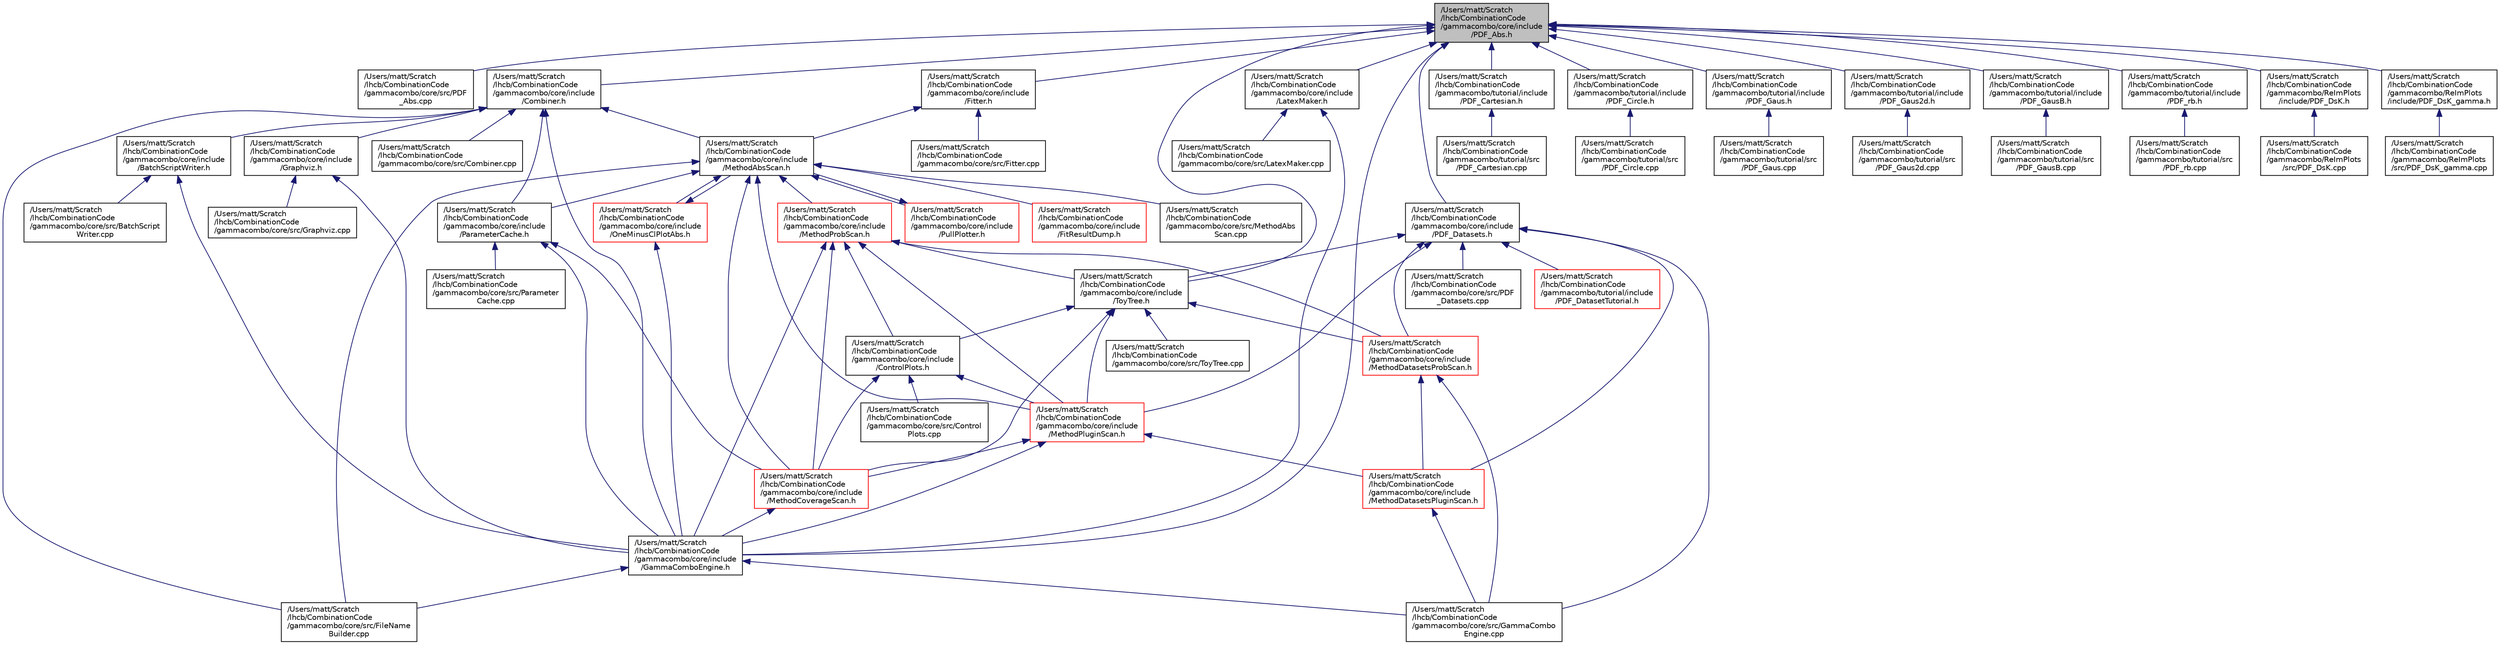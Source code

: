 digraph "/Users/matt/Scratch/lhcb/CombinationCode/gammacombo/core/include/PDF_Abs.h"
{
  edge [fontname="Helvetica",fontsize="10",labelfontname="Helvetica",labelfontsize="10"];
  node [fontname="Helvetica",fontsize="10",shape=record];
  Node58 [label="/Users/matt/Scratch\l/lhcb/CombinationCode\l/gammacombo/core/include\l/PDF_Abs.h",height=0.2,width=0.4,color="black", fillcolor="grey75", style="filled", fontcolor="black"];
  Node58 -> Node59 [dir="back",color="midnightblue",fontsize="10",style="solid",fontname="Helvetica"];
  Node59 [label="/Users/matt/Scratch\l/lhcb/CombinationCode\l/gammacombo/core/src/PDF\l_Abs.cpp",height=0.2,width=0.4,color="black", fillcolor="white", style="filled",URL="$_p_d_f___abs_8cpp.html"];
  Node58 -> Node60 [dir="back",color="midnightblue",fontsize="10",style="solid",fontname="Helvetica"];
  Node60 [label="/Users/matt/Scratch\l/lhcb/CombinationCode\l/gammacombo/core/include\l/Combiner.h",height=0.2,width=0.4,color="black", fillcolor="white", style="filled",URL="$_combiner_8h.html"];
  Node60 -> Node61 [dir="back",color="midnightblue",fontsize="10",style="solid",fontname="Helvetica"];
  Node61 [label="/Users/matt/Scratch\l/lhcb/CombinationCode\l/gammacombo/core/src/Combiner.cpp",height=0.2,width=0.4,color="black", fillcolor="white", style="filled",URL="$_combiner_8cpp.html"];
  Node60 -> Node62 [dir="back",color="midnightblue",fontsize="10",style="solid",fontname="Helvetica"];
  Node62 [label="/Users/matt/Scratch\l/lhcb/CombinationCode\l/gammacombo/core/src/FileName\lBuilder.cpp",height=0.2,width=0.4,color="black", fillcolor="white", style="filled",URL="$_file_name_builder_8cpp.html"];
  Node60 -> Node63 [dir="back",color="midnightblue",fontsize="10",style="solid",fontname="Helvetica"];
  Node63 [label="/Users/matt/Scratch\l/lhcb/CombinationCode\l/gammacombo/core/include\l/BatchScriptWriter.h",height=0.2,width=0.4,color="black", fillcolor="white", style="filled",URL="$_batch_script_writer_8h.html"];
  Node63 -> Node64 [dir="back",color="midnightblue",fontsize="10",style="solid",fontname="Helvetica"];
  Node64 [label="/Users/matt/Scratch\l/lhcb/CombinationCode\l/gammacombo/core/src/BatchScript\lWriter.cpp",height=0.2,width=0.4,color="black", fillcolor="white", style="filled",URL="$_batch_script_writer_8cpp.html"];
  Node63 -> Node65 [dir="back",color="midnightblue",fontsize="10",style="solid",fontname="Helvetica"];
  Node65 [label="/Users/matt/Scratch\l/lhcb/CombinationCode\l/gammacombo/core/include\l/GammaComboEngine.h",height=0.2,width=0.4,color="black", fillcolor="white", style="filled",URL="$_gamma_combo_engine_8h.html"];
  Node65 -> Node62 [dir="back",color="midnightblue",fontsize="10",style="solid",fontname="Helvetica"];
  Node65 -> Node66 [dir="back",color="midnightblue",fontsize="10",style="solid",fontname="Helvetica"];
  Node66 [label="/Users/matt/Scratch\l/lhcb/CombinationCode\l/gammacombo/core/src/GammaCombo\lEngine.cpp",height=0.2,width=0.4,color="black", fillcolor="white", style="filled",URL="$_gamma_combo_engine_8cpp.html"];
  Node60 -> Node67 [dir="back",color="midnightblue",fontsize="10",style="solid",fontname="Helvetica"];
  Node67 [label="/Users/matt/Scratch\l/lhcb/CombinationCode\l/gammacombo/core/include\l/MethodAbsScan.h",height=0.2,width=0.4,color="black", fillcolor="white", style="filled",URL="$_method_abs_scan_8h.html"];
  Node67 -> Node62 [dir="back",color="midnightblue",fontsize="10",style="solid",fontname="Helvetica"];
  Node67 -> Node68 [dir="back",color="midnightblue",fontsize="10",style="solid",fontname="Helvetica"];
  Node68 [label="/Users/matt/Scratch\l/lhcb/CombinationCode\l/gammacombo/core/src/MethodAbs\lScan.cpp",height=0.2,width=0.4,color="black", fillcolor="white", style="filled",URL="$_method_abs_scan_8cpp.html"];
  Node67 -> Node69 [dir="back",color="midnightblue",fontsize="10",style="solid",fontname="Helvetica"];
  Node69 [label="/Users/matt/Scratch\l/lhcb/CombinationCode\l/gammacombo/core/include\l/MethodProbScan.h",height=0.2,width=0.4,color="red", fillcolor="white", style="filled",URL="$_method_prob_scan_8h.html"];
  Node69 -> Node71 [dir="back",color="midnightblue",fontsize="10",style="solid",fontname="Helvetica"];
  Node71 [label="/Users/matt/Scratch\l/lhcb/CombinationCode\l/gammacombo/core/include\l/ControlPlots.h",height=0.2,width=0.4,color="black", fillcolor="white", style="filled",URL="$_control_plots_8h.html"];
  Node71 -> Node72 [dir="back",color="midnightblue",fontsize="10",style="solid",fontname="Helvetica"];
  Node72 [label="/Users/matt/Scratch\l/lhcb/CombinationCode\l/gammacombo/core/src/Control\lPlots.cpp",height=0.2,width=0.4,color="black", fillcolor="white", style="filled",URL="$_control_plots_8cpp.html"];
  Node71 -> Node73 [dir="back",color="midnightblue",fontsize="10",style="solid",fontname="Helvetica"];
  Node73 [label="/Users/matt/Scratch\l/lhcb/CombinationCode\l/gammacombo/core/include\l/MethodPluginScan.h",height=0.2,width=0.4,color="red", fillcolor="white", style="filled",URL="$_method_plugin_scan_8h.html"];
  Node73 -> Node65 [dir="back",color="midnightblue",fontsize="10",style="solid",fontname="Helvetica"];
  Node73 -> Node77 [dir="back",color="midnightblue",fontsize="10",style="solid",fontname="Helvetica"];
  Node77 [label="/Users/matt/Scratch\l/lhcb/CombinationCode\l/gammacombo/core/include\l/MethodCoverageScan.h",height=0.2,width=0.4,color="red", fillcolor="white", style="filled",URL="$_method_coverage_scan_8h.html"];
  Node77 -> Node65 [dir="back",color="midnightblue",fontsize="10",style="solid",fontname="Helvetica"];
  Node73 -> Node79 [dir="back",color="midnightblue",fontsize="10",style="solid",fontname="Helvetica"];
  Node79 [label="/Users/matt/Scratch\l/lhcb/CombinationCode\l/gammacombo/core/include\l/MethodDatasetsPluginScan.h",height=0.2,width=0.4,color="red", fillcolor="white", style="filled",URL="$_method_datasets_plugin_scan_8h.html"];
  Node79 -> Node66 [dir="back",color="midnightblue",fontsize="10",style="solid",fontname="Helvetica"];
  Node71 -> Node77 [dir="back",color="midnightblue",fontsize="10",style="solid",fontname="Helvetica"];
  Node69 -> Node81 [dir="back",color="midnightblue",fontsize="10",style="solid",fontname="Helvetica"];
  Node81 [label="/Users/matt/Scratch\l/lhcb/CombinationCode\l/gammacombo/core/include\l/ToyTree.h",height=0.2,width=0.4,color="black", fillcolor="white", style="filled",URL="$_toy_tree_8h.html"];
  Node81 -> Node82 [dir="back",color="midnightblue",fontsize="10",style="solid",fontname="Helvetica"];
  Node82 [label="/Users/matt/Scratch\l/lhcb/CombinationCode\l/gammacombo/core/src/ToyTree.cpp",height=0.2,width=0.4,color="black", fillcolor="white", style="filled",URL="$_toy_tree_8cpp.html"];
  Node81 -> Node71 [dir="back",color="midnightblue",fontsize="10",style="solid",fontname="Helvetica"];
  Node81 -> Node73 [dir="back",color="midnightblue",fontsize="10",style="solid",fontname="Helvetica"];
  Node81 -> Node77 [dir="back",color="midnightblue",fontsize="10",style="solid",fontname="Helvetica"];
  Node81 -> Node83 [dir="back",color="midnightblue",fontsize="10",style="solid",fontname="Helvetica"];
  Node83 [label="/Users/matt/Scratch\l/lhcb/CombinationCode\l/gammacombo/core/include\l/MethodDatasetsProbScan.h",height=0.2,width=0.4,color="red", fillcolor="white", style="filled",URL="$_method_datasets_prob_scan_8h.html"];
  Node83 -> Node66 [dir="back",color="midnightblue",fontsize="10",style="solid",fontname="Helvetica"];
  Node83 -> Node79 [dir="back",color="midnightblue",fontsize="10",style="solid",fontname="Helvetica"];
  Node69 -> Node73 [dir="back",color="midnightblue",fontsize="10",style="solid",fontname="Helvetica"];
  Node69 -> Node65 [dir="back",color="midnightblue",fontsize="10",style="solid",fontname="Helvetica"];
  Node69 -> Node77 [dir="back",color="midnightblue",fontsize="10",style="solid",fontname="Helvetica"];
  Node69 -> Node83 [dir="back",color="midnightblue",fontsize="10",style="solid",fontname="Helvetica"];
  Node67 -> Node87 [dir="back",color="midnightblue",fontsize="10",style="solid",fontname="Helvetica"];
  Node87 [label="/Users/matt/Scratch\l/lhcb/CombinationCode\l/gammacombo/core/include\l/OneMinusClPlotAbs.h",height=0.2,width=0.4,color="red", fillcolor="white", style="filled",URL="$_one_minus_cl_plot_abs_8h.html"];
  Node87 -> Node67 [dir="back",color="midnightblue",fontsize="10",style="solid",fontname="Helvetica"];
  Node87 -> Node65 [dir="back",color="midnightblue",fontsize="10",style="solid",fontname="Helvetica"];
  Node67 -> Node93 [dir="back",color="midnightblue",fontsize="10",style="solid",fontname="Helvetica"];
  Node93 [label="/Users/matt/Scratch\l/lhcb/CombinationCode\l/gammacombo/core/include\l/PullPlotter.h",height=0.2,width=0.4,color="red", fillcolor="white", style="filled",URL="$_pull_plotter_8h.html"];
  Node93 -> Node67 [dir="back",color="midnightblue",fontsize="10",style="solid",fontname="Helvetica"];
  Node67 -> Node95 [dir="back",color="midnightblue",fontsize="10",style="solid",fontname="Helvetica"];
  Node95 [label="/Users/matt/Scratch\l/lhcb/CombinationCode\l/gammacombo/core/include\l/FitResultDump.h",height=0.2,width=0.4,color="red", fillcolor="white", style="filled",URL="$_fit_result_dump_8h.html"];
  Node67 -> Node73 [dir="back",color="midnightblue",fontsize="10",style="solid",fontname="Helvetica"];
  Node67 -> Node77 [dir="back",color="midnightblue",fontsize="10",style="solid",fontname="Helvetica"];
  Node67 -> Node97 [dir="back",color="midnightblue",fontsize="10",style="solid",fontname="Helvetica"];
  Node97 [label="/Users/matt/Scratch\l/lhcb/CombinationCode\l/gammacombo/core/include\l/ParameterCache.h",height=0.2,width=0.4,color="black", fillcolor="white", style="filled",URL="$_parameter_cache_8h.html"];
  Node97 -> Node98 [dir="back",color="midnightblue",fontsize="10",style="solid",fontname="Helvetica"];
  Node98 [label="/Users/matt/Scratch\l/lhcb/CombinationCode\l/gammacombo/core/src/Parameter\lCache.cpp",height=0.2,width=0.4,color="black", fillcolor="white", style="filled",URL="$_parameter_cache_8cpp.html"];
  Node97 -> Node77 [dir="back",color="midnightblue",fontsize="10",style="solid",fontname="Helvetica"];
  Node97 -> Node65 [dir="back",color="midnightblue",fontsize="10",style="solid",fontname="Helvetica"];
  Node60 -> Node65 [dir="back",color="midnightblue",fontsize="10",style="solid",fontname="Helvetica"];
  Node60 -> Node99 [dir="back",color="midnightblue",fontsize="10",style="solid",fontname="Helvetica"];
  Node99 [label="/Users/matt/Scratch\l/lhcb/CombinationCode\l/gammacombo/core/include\l/Graphviz.h",height=0.2,width=0.4,color="black", fillcolor="white", style="filled",URL="$_graphviz_8h.html"];
  Node99 -> Node100 [dir="back",color="midnightblue",fontsize="10",style="solid",fontname="Helvetica"];
  Node100 [label="/Users/matt/Scratch\l/lhcb/CombinationCode\l/gammacombo/core/src/Graphviz.cpp",height=0.2,width=0.4,color="black", fillcolor="white", style="filled",URL="$_graphviz_8cpp.html"];
  Node99 -> Node65 [dir="back",color="midnightblue",fontsize="10",style="solid",fontname="Helvetica"];
  Node60 -> Node97 [dir="back",color="midnightblue",fontsize="10",style="solid",fontname="Helvetica"];
  Node58 -> Node101 [dir="back",color="midnightblue",fontsize="10",style="solid",fontname="Helvetica"];
  Node101 [label="/Users/matt/Scratch\l/lhcb/CombinationCode\l/gammacombo/core/include\l/Fitter.h",height=0.2,width=0.4,color="black", fillcolor="white", style="filled",URL="$_fitter_8h.html"];
  Node101 -> Node102 [dir="back",color="midnightblue",fontsize="10",style="solid",fontname="Helvetica"];
  Node102 [label="/Users/matt/Scratch\l/lhcb/CombinationCode\l/gammacombo/core/src/Fitter.cpp",height=0.2,width=0.4,color="black", fillcolor="white", style="filled",URL="$_fitter_8cpp.html"];
  Node101 -> Node67 [dir="back",color="midnightblue",fontsize="10",style="solid",fontname="Helvetica"];
  Node58 -> Node81 [dir="back",color="midnightblue",fontsize="10",style="solid",fontname="Helvetica"];
  Node58 -> Node103 [dir="back",color="midnightblue",fontsize="10",style="solid",fontname="Helvetica"];
  Node103 [label="/Users/matt/Scratch\l/lhcb/CombinationCode\l/gammacombo/core/include\l/PDF_Datasets.h",height=0.2,width=0.4,color="black", fillcolor="white", style="filled",URL="$_p_d_f___datasets_8h.html"];
  Node103 -> Node66 [dir="back",color="midnightblue",fontsize="10",style="solid",fontname="Helvetica"];
  Node103 -> Node104 [dir="back",color="midnightblue",fontsize="10",style="solid",fontname="Helvetica"];
  Node104 [label="/Users/matt/Scratch\l/lhcb/CombinationCode\l/gammacombo/core/src/PDF\l_Datasets.cpp",height=0.2,width=0.4,color="black", fillcolor="white", style="filled",URL="$_p_d_f___datasets_8cpp.html"];
  Node103 -> Node81 [dir="back",color="midnightblue",fontsize="10",style="solid",fontname="Helvetica"];
  Node103 -> Node73 [dir="back",color="midnightblue",fontsize="10",style="solid",fontname="Helvetica"];
  Node103 -> Node83 [dir="back",color="midnightblue",fontsize="10",style="solid",fontname="Helvetica"];
  Node103 -> Node79 [dir="back",color="midnightblue",fontsize="10",style="solid",fontname="Helvetica"];
  Node103 -> Node105 [dir="back",color="midnightblue",fontsize="10",style="solid",fontname="Helvetica"];
  Node105 [label="/Users/matt/Scratch\l/lhcb/CombinationCode\l/gammacombo/tutorial/include\l/PDF_DatasetTutorial.h",height=0.2,width=0.4,color="red", fillcolor="white", style="filled",URL="$_p_d_f___dataset_tutorial_8h.html"];
  Node58 -> Node65 [dir="back",color="midnightblue",fontsize="10",style="solid",fontname="Helvetica"];
  Node58 -> Node107 [dir="back",color="midnightblue",fontsize="10",style="solid",fontname="Helvetica"];
  Node107 [label="/Users/matt/Scratch\l/lhcb/CombinationCode\l/gammacombo/core/include\l/LatexMaker.h",height=0.2,width=0.4,color="black", fillcolor="white", style="filled",URL="$_latex_maker_8h.html"];
  Node107 -> Node108 [dir="back",color="midnightblue",fontsize="10",style="solid",fontname="Helvetica"];
  Node108 [label="/Users/matt/Scratch\l/lhcb/CombinationCode\l/gammacombo/core/src/LatexMaker.cpp",height=0.2,width=0.4,color="black", fillcolor="white", style="filled",URL="$_latex_maker_8cpp.html"];
  Node107 -> Node65 [dir="back",color="midnightblue",fontsize="10",style="solid",fontname="Helvetica"];
  Node58 -> Node109 [dir="back",color="midnightblue",fontsize="10",style="solid",fontname="Helvetica"];
  Node109 [label="/Users/matt/Scratch\l/lhcb/CombinationCode\l/gammacombo/tutorial/include\l/PDF_Cartesian.h",height=0.2,width=0.4,color="black", fillcolor="white", style="filled",URL="$_p_d_f___cartesian_8h.html"];
  Node109 -> Node110 [dir="back",color="midnightblue",fontsize="10",style="solid",fontname="Helvetica"];
  Node110 [label="/Users/matt/Scratch\l/lhcb/CombinationCode\l/gammacombo/tutorial/src\l/PDF_Cartesian.cpp",height=0.2,width=0.4,color="black", fillcolor="white", style="filled",URL="$_p_d_f___cartesian_8cpp.html"];
  Node58 -> Node111 [dir="back",color="midnightblue",fontsize="10",style="solid",fontname="Helvetica"];
  Node111 [label="/Users/matt/Scratch\l/lhcb/CombinationCode\l/gammacombo/tutorial/include\l/PDF_Circle.h",height=0.2,width=0.4,color="black", fillcolor="white", style="filled",URL="$_p_d_f___circle_8h.html"];
  Node111 -> Node112 [dir="back",color="midnightblue",fontsize="10",style="solid",fontname="Helvetica"];
  Node112 [label="/Users/matt/Scratch\l/lhcb/CombinationCode\l/gammacombo/tutorial/src\l/PDF_Circle.cpp",height=0.2,width=0.4,color="black", fillcolor="white", style="filled",URL="$_p_d_f___circle_8cpp.html"];
  Node58 -> Node113 [dir="back",color="midnightblue",fontsize="10",style="solid",fontname="Helvetica"];
  Node113 [label="/Users/matt/Scratch\l/lhcb/CombinationCode\l/gammacombo/tutorial/include\l/PDF_Gaus.h",height=0.2,width=0.4,color="black", fillcolor="white", style="filled",URL="$_p_d_f___gaus_8h.html"];
  Node113 -> Node114 [dir="back",color="midnightblue",fontsize="10",style="solid",fontname="Helvetica"];
  Node114 [label="/Users/matt/Scratch\l/lhcb/CombinationCode\l/gammacombo/tutorial/src\l/PDF_Gaus.cpp",height=0.2,width=0.4,color="black", fillcolor="white", style="filled",URL="$_p_d_f___gaus_8cpp.html"];
  Node58 -> Node115 [dir="back",color="midnightblue",fontsize="10",style="solid",fontname="Helvetica"];
  Node115 [label="/Users/matt/Scratch\l/lhcb/CombinationCode\l/gammacombo/tutorial/include\l/PDF_Gaus2d.h",height=0.2,width=0.4,color="black", fillcolor="white", style="filled",URL="$_p_d_f___gaus2d_8h.html"];
  Node115 -> Node116 [dir="back",color="midnightblue",fontsize="10",style="solid",fontname="Helvetica"];
  Node116 [label="/Users/matt/Scratch\l/lhcb/CombinationCode\l/gammacombo/tutorial/src\l/PDF_Gaus2d.cpp",height=0.2,width=0.4,color="black", fillcolor="white", style="filled",URL="$_p_d_f___gaus2d_8cpp.html"];
  Node58 -> Node117 [dir="back",color="midnightblue",fontsize="10",style="solid",fontname="Helvetica"];
  Node117 [label="/Users/matt/Scratch\l/lhcb/CombinationCode\l/gammacombo/tutorial/include\l/PDF_GausB.h",height=0.2,width=0.4,color="black", fillcolor="white", style="filled",URL="$_p_d_f___gaus_b_8h.html"];
  Node117 -> Node118 [dir="back",color="midnightblue",fontsize="10",style="solid",fontname="Helvetica"];
  Node118 [label="/Users/matt/Scratch\l/lhcb/CombinationCode\l/gammacombo/tutorial/src\l/PDF_GausB.cpp",height=0.2,width=0.4,color="black", fillcolor="white", style="filled",URL="$_p_d_f___gaus_b_8cpp.html"];
  Node58 -> Node119 [dir="back",color="midnightblue",fontsize="10",style="solid",fontname="Helvetica"];
  Node119 [label="/Users/matt/Scratch\l/lhcb/CombinationCode\l/gammacombo/tutorial/include\l/PDF_rb.h",height=0.2,width=0.4,color="black", fillcolor="white", style="filled",URL="$_p_d_f__rb_8h.html"];
  Node119 -> Node120 [dir="back",color="midnightblue",fontsize="10",style="solid",fontname="Helvetica"];
  Node120 [label="/Users/matt/Scratch\l/lhcb/CombinationCode\l/gammacombo/tutorial/src\l/PDF_rb.cpp",height=0.2,width=0.4,color="black", fillcolor="white", style="filled",URL="$_p_d_f__rb_8cpp.html"];
  Node58 -> Node121 [dir="back",color="midnightblue",fontsize="10",style="solid",fontname="Helvetica"];
  Node121 [label="/Users/matt/Scratch\l/lhcb/CombinationCode\l/gammacombo/ReImPlots\l/include/PDF_DsK.h",height=0.2,width=0.4,color="black", fillcolor="white", style="filled",URL="$_p_d_f___ds_k_8h.html"];
  Node121 -> Node122 [dir="back",color="midnightblue",fontsize="10",style="solid",fontname="Helvetica"];
  Node122 [label="/Users/matt/Scratch\l/lhcb/CombinationCode\l/gammacombo/ReImPlots\l/src/PDF_DsK.cpp",height=0.2,width=0.4,color="black", fillcolor="white", style="filled",URL="$_p_d_f___ds_k_8cpp.html"];
  Node58 -> Node123 [dir="back",color="midnightblue",fontsize="10",style="solid",fontname="Helvetica"];
  Node123 [label="/Users/matt/Scratch\l/lhcb/CombinationCode\l/gammacombo/ReImPlots\l/include/PDF_DsK_gamma.h",height=0.2,width=0.4,color="black", fillcolor="white", style="filled",URL="$_p_d_f___ds_k__gamma_8h.html"];
  Node123 -> Node124 [dir="back",color="midnightblue",fontsize="10",style="solid",fontname="Helvetica"];
  Node124 [label="/Users/matt/Scratch\l/lhcb/CombinationCode\l/gammacombo/ReImPlots\l/src/PDF_DsK_gamma.cpp",height=0.2,width=0.4,color="black", fillcolor="white", style="filled",URL="$_p_d_f___ds_k__gamma_8cpp.html"];
}

